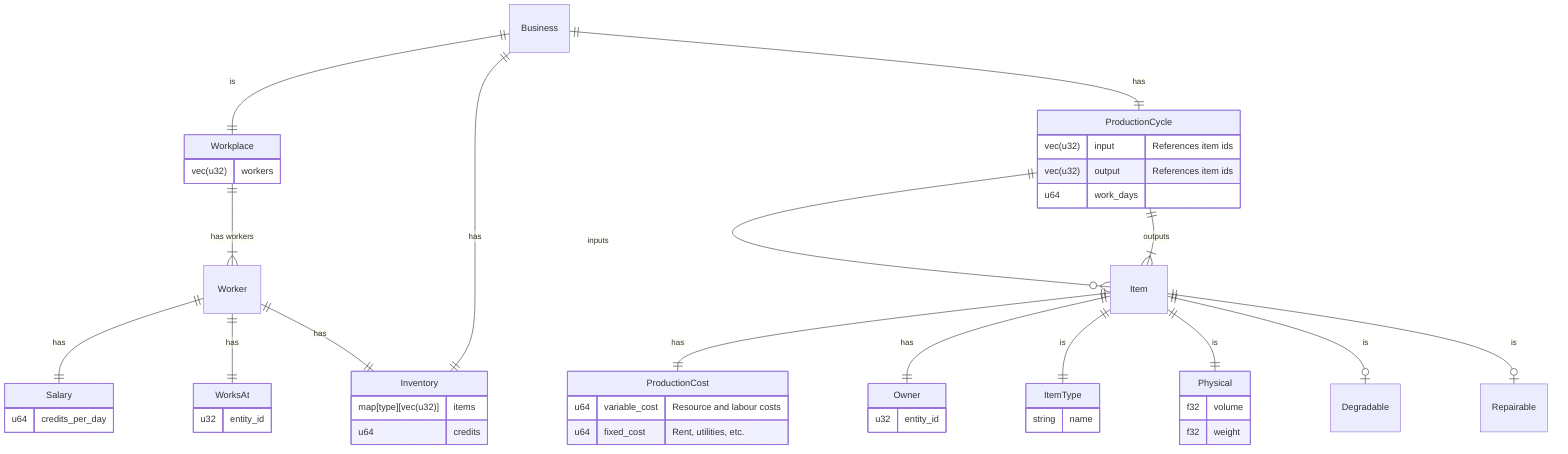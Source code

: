 erDiagram
    Item ||--|| ProductionCost: has
    Item ||--|| Owner: has
    Item ||--|| ItemType: is
    Item ||--|| Physical: is
    Item ||--o| Degradable: is
    Item ||--o| Repairable: is

    Worker ||--|| Salary: has
    Worker ||--|| WorksAt: has
    Worker ||--|| Inventory: has

    Business ||--|| Workplace: is
    Business ||--|| ProductionCycle: has
    Business ||--|| Inventory: has
    ProductionCycle ||--o{ Item: inputs
    ProductionCycle ||--|{ Item: outputs
    Workplace ||--|{ Worker: "has workers"

    Owner {
        u32 entity_id
    }
    Physical {
        f32 volume
        f32 weight
    }
    ItemType {
        string name
    }
    Inventory {
        map[type][vec(u32)] items
        u64 credits
    }
    ProductionCost {
        u64 variable_cost "Resource and labour costs"
        u64 fixed_cost "Rent, utilities, etc."
    }
    ProductionCycle {
        vec(u32) input "References item ids"
        vec(u32) output "References item ids"
        u64 work_days
    }
    Salary {
        u64 credits_per_day
    }
    WorksAt {
        u32 entity_id
    }
    Workplace {
        vec(u32) workers
    }